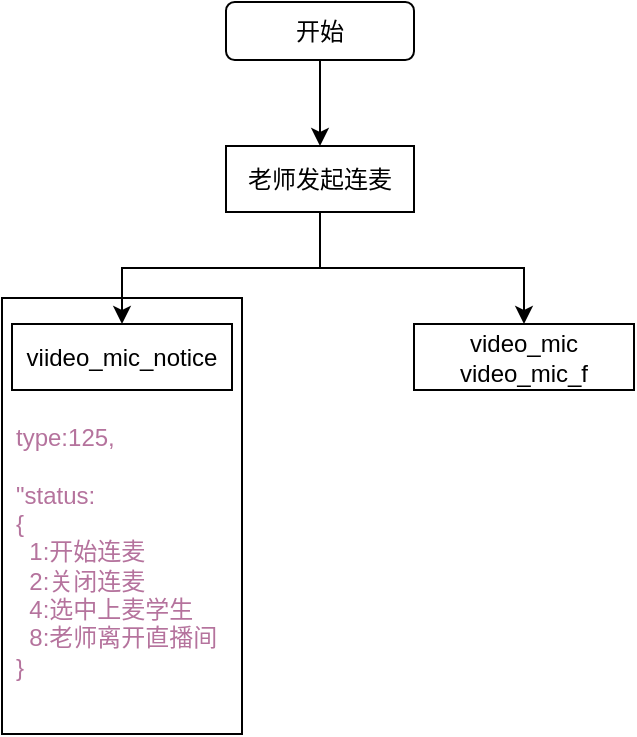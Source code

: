 <mxfile version="20.8.3" type="github">
  <diagram id="rG2bPAzRM2uypR8tDuPK" name="第 1 页">
    <mxGraphModel dx="1306" dy="811" grid="0" gridSize="10" guides="1" tooltips="1" connect="1" arrows="1" fold="1" page="1" pageScale="1" pageWidth="827" pageHeight="1169" math="0" shadow="0">
      <root>
        <mxCell id="0" />
        <mxCell id="1" parent="0" />
        <mxCell id="QwRjlPLp69RYTndlWx4V-12" value="" style="rounded=0;whiteSpace=wrap;html=1;labelBackgroundColor=#FFFFFF;" vertex="1" parent="1">
          <mxGeometry x="220" y="207" width="120" height="218" as="geometry" />
        </mxCell>
        <mxCell id="QwRjlPLp69RYTndlWx4V-9" value="" style="edgeStyle=orthogonalEdgeStyle;rounded=0;orthogonalLoop=1;jettySize=auto;html=1;" edge="1" parent="1" source="QwRjlPLp69RYTndlWx4V-2" target="QwRjlPLp69RYTndlWx4V-3">
          <mxGeometry relative="1" as="geometry" />
        </mxCell>
        <mxCell id="QwRjlPLp69RYTndlWx4V-2" value="开始" style="rounded=1;whiteSpace=wrap;html=1;" vertex="1" parent="1">
          <mxGeometry x="332" y="59" width="94" height="29" as="geometry" />
        </mxCell>
        <mxCell id="QwRjlPLp69RYTndlWx4V-10" style="edgeStyle=orthogonalEdgeStyle;rounded=0;orthogonalLoop=1;jettySize=auto;html=1;" edge="1" parent="1" source="QwRjlPLp69RYTndlWx4V-3" target="QwRjlPLp69RYTndlWx4V-7">
          <mxGeometry relative="1" as="geometry" />
        </mxCell>
        <mxCell id="QwRjlPLp69RYTndlWx4V-11" style="edgeStyle=orthogonalEdgeStyle;rounded=0;orthogonalLoop=1;jettySize=auto;html=1;" edge="1" parent="1" source="QwRjlPLp69RYTndlWx4V-3" target="QwRjlPLp69RYTndlWx4V-8">
          <mxGeometry relative="1" as="geometry" />
        </mxCell>
        <mxCell id="QwRjlPLp69RYTndlWx4V-3" value="老师发起连麦" style="rounded=0;whiteSpace=wrap;html=1;" vertex="1" parent="1">
          <mxGeometry x="332" y="131" width="94" height="33" as="geometry" />
        </mxCell>
        <mxCell id="QwRjlPLp69RYTndlWx4V-7" value="viideo_mic_notice" style="rounded=0;whiteSpace=wrap;html=1;" vertex="1" parent="1">
          <mxGeometry x="225" y="220" width="110" height="33" as="geometry" />
        </mxCell>
        <mxCell id="QwRjlPLp69RYTndlWx4V-8" value="video_mic&lt;br&gt;video_mic_f" style="rounded=0;whiteSpace=wrap;html=1;" vertex="1" parent="1">
          <mxGeometry x="426" y="220" width="110" height="33" as="geometry" />
        </mxCell>
        <mxCell id="QwRjlPLp69RYTndlWx4V-14" value="&lt;div&gt;&lt;font color=&quot;#b5739d&quot;&gt;type:125,&amp;nbsp;&lt;/font&gt;&lt;/div&gt;&lt;div&gt;&lt;font color=&quot;#b5739d&quot;&gt;&amp;nbsp;&lt;/font&gt;&lt;/div&gt;&lt;div&gt;&lt;font color=&quot;#b5739d&quot;&gt;&quot;status:&lt;/font&gt;&lt;/div&gt;&lt;div&gt;&lt;font color=&quot;#b5739d&quot;&gt;{&lt;/font&gt;&lt;/div&gt;&lt;div&gt;&lt;font color=&quot;#b5739d&quot;&gt;&amp;nbsp; 1:开始连麦&lt;/font&gt;&lt;/div&gt;&lt;div&gt;&lt;font color=&quot;#b5739d&quot;&gt;&amp;nbsp; 2:关闭连麦&lt;/font&gt;&lt;/div&gt;&lt;div&gt;&lt;font color=&quot;#b5739d&quot;&gt;&amp;nbsp; 4:选中上麦学生&lt;/font&gt;&lt;/div&gt;&lt;div&gt;&lt;font color=&quot;#b5739d&quot;&gt;&amp;nbsp; 8:老师离开直播间&lt;/font&gt;&lt;/div&gt;&lt;div&gt;&lt;font color=&quot;#b5739d&quot;&gt;}&lt;/font&gt;&lt;/div&gt;" style="text;html=1;strokeColor=none;fillColor=none;align=left;verticalAlign=middle;whiteSpace=wrap;rounded=0;labelBackgroundColor=#FFFFFF;" vertex="1" parent="1">
          <mxGeometry x="225" y="257" width="107" height="154" as="geometry" />
        </mxCell>
      </root>
    </mxGraphModel>
  </diagram>
</mxfile>

